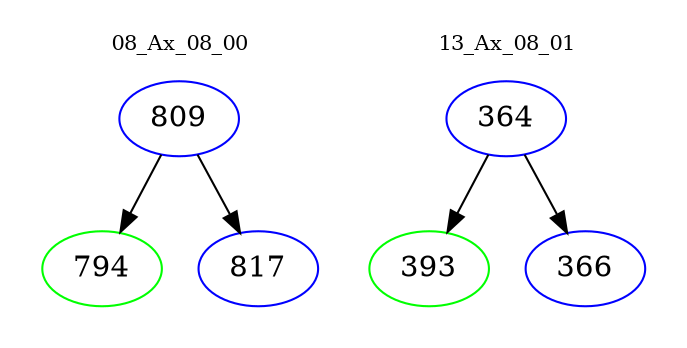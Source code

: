 digraph{
subgraph cluster_0 {
color = white
label = "08_Ax_08_00";
fontsize=10;
T0_809 [label="809", color="blue"]
T0_809 -> T0_794 [color="black"]
T0_794 [label="794", color="green"]
T0_809 -> T0_817 [color="black"]
T0_817 [label="817", color="blue"]
}
subgraph cluster_1 {
color = white
label = "13_Ax_08_01";
fontsize=10;
T1_364 [label="364", color="blue"]
T1_364 -> T1_393 [color="black"]
T1_393 [label="393", color="green"]
T1_364 -> T1_366 [color="black"]
T1_366 [label="366", color="blue"]
}
}
